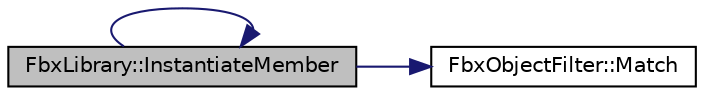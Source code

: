 digraph "FbxLibrary::InstantiateMember"
{
  edge [fontname="Helvetica",fontsize="10",labelfontname="Helvetica",labelfontsize="10"];
  node [fontname="Helvetica",fontsize="10",shape=record];
  rankdir="LR";
  Node34 [label="FbxLibrary::InstantiateMember",height=0.2,width=0.4,color="black", fillcolor="grey75", style="filled", fontcolor="black"];
  Node34 -> Node35 [color="midnightblue",fontsize="10",style="solid",fontname="Helvetica"];
  Node35 [label="FbxObjectFilter::Match",height=0.2,width=0.4,color="black", fillcolor="white", style="filled",URL="$class_fbx_object_filter.html#a49cc7b7c109f98910241d62ec0bd093b"];
  Node34 -> Node34 [color="midnightblue",fontsize="10",style="solid",fontname="Helvetica"];
}
